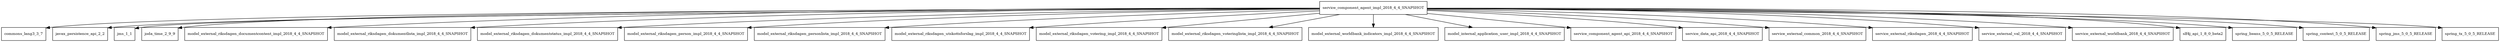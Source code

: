 digraph service_component_agent_impl_2018_4_4_SNAPSHOT_dependencies {
  node [shape = box, fontsize=10.0];
  service_component_agent_impl_2018_4_4_SNAPSHOT -> commons_lang3_3_7;
  service_component_agent_impl_2018_4_4_SNAPSHOT -> javax_persistence_api_2_2;
  service_component_agent_impl_2018_4_4_SNAPSHOT -> jms_1_1;
  service_component_agent_impl_2018_4_4_SNAPSHOT -> joda_time_2_9_9;
  service_component_agent_impl_2018_4_4_SNAPSHOT -> model_external_riksdagen_documentcontent_impl_2018_4_4_SNAPSHOT;
  service_component_agent_impl_2018_4_4_SNAPSHOT -> model_external_riksdagen_dokumentlista_impl_2018_4_4_SNAPSHOT;
  service_component_agent_impl_2018_4_4_SNAPSHOT -> model_external_riksdagen_dokumentstatus_impl_2018_4_4_SNAPSHOT;
  service_component_agent_impl_2018_4_4_SNAPSHOT -> model_external_riksdagen_person_impl_2018_4_4_SNAPSHOT;
  service_component_agent_impl_2018_4_4_SNAPSHOT -> model_external_riksdagen_personlista_impl_2018_4_4_SNAPSHOT;
  service_component_agent_impl_2018_4_4_SNAPSHOT -> model_external_riksdagen_utskottsforslag_impl_2018_4_4_SNAPSHOT;
  service_component_agent_impl_2018_4_4_SNAPSHOT -> model_external_riksdagen_votering_impl_2018_4_4_SNAPSHOT;
  service_component_agent_impl_2018_4_4_SNAPSHOT -> model_external_riksdagen_voteringlista_impl_2018_4_4_SNAPSHOT;
  service_component_agent_impl_2018_4_4_SNAPSHOT -> model_external_worldbank_indicators_impl_2018_4_4_SNAPSHOT;
  service_component_agent_impl_2018_4_4_SNAPSHOT -> model_internal_application_user_impl_2018_4_4_SNAPSHOT;
  service_component_agent_impl_2018_4_4_SNAPSHOT -> service_component_agent_api_2018_4_4_SNAPSHOT;
  service_component_agent_impl_2018_4_4_SNAPSHOT -> service_data_api_2018_4_4_SNAPSHOT;
  service_component_agent_impl_2018_4_4_SNAPSHOT -> service_external_common_2018_4_4_SNAPSHOT;
  service_component_agent_impl_2018_4_4_SNAPSHOT -> service_external_riksdagen_2018_4_4_SNAPSHOT;
  service_component_agent_impl_2018_4_4_SNAPSHOT -> service_external_val_2018_4_4_SNAPSHOT;
  service_component_agent_impl_2018_4_4_SNAPSHOT -> service_external_worldbank_2018_4_4_SNAPSHOT;
  service_component_agent_impl_2018_4_4_SNAPSHOT -> slf4j_api_1_8_0_beta2;
  service_component_agent_impl_2018_4_4_SNAPSHOT -> spring_beans_5_0_5_RELEASE;
  service_component_agent_impl_2018_4_4_SNAPSHOT -> spring_context_5_0_5_RELEASE;
  service_component_agent_impl_2018_4_4_SNAPSHOT -> spring_jms_5_0_5_RELEASE;
  service_component_agent_impl_2018_4_4_SNAPSHOT -> spring_tx_5_0_5_RELEASE;
}
